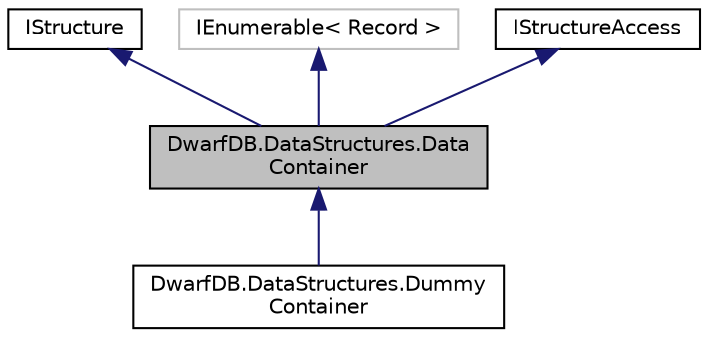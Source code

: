 digraph "DwarfDB.DataStructures.DataContainer"
{
  edge [fontname="Helvetica",fontsize="10",labelfontname="Helvetica",labelfontsize="10"];
  node [fontname="Helvetica",fontsize="10",shape=record];
  Node1 [label="DwarfDB.DataStructures.Data\lContainer",height=0.2,width=0.4,color="black", fillcolor="grey75", style="filled", fontcolor="black"];
  Node2 -> Node1 [dir="back",color="midnightblue",fontsize="10",style="solid",fontname="Helvetica"];
  Node2 [label="IStructure",height=0.2,width=0.4,color="black", fillcolor="white", style="filled",URL="$interface_dwarf_d_b_1_1_data_structures_1_1_i_structure.html",tooltip="An interface for DwarfDB data structures, such as: DataContainer and Record "];
  Node3 -> Node1 [dir="back",color="midnightblue",fontsize="10",style="solid",fontname="Helvetica"];
  Node3 [label="IEnumerable\< Record \>",height=0.2,width=0.4,color="grey75", fillcolor="white", style="filled"];
  Node4 -> Node1 [dir="back",color="midnightblue",fontsize="10",style="solid",fontname="Helvetica"];
  Node4 [label="IStructureAccess",height=0.2,width=0.4,color="black", fillcolor="white", style="filled",URL="$interface_dwarf_d_b_1_1_data_structures_1_1_i_structure_access.html",tooltip="Description of IStructureAccess. "];
  Node1 -> Node5 [dir="back",color="midnightblue",fontsize="10",style="solid",fontname="Helvetica"];
  Node5 [label="DwarfDB.DataStructures.Dummy\lContainer",height=0.2,width=0.4,color="black", fillcolor="white", style="filled",URL="$class_dwarf_d_b_1_1_data_structures_1_1_dummy_container.html",tooltip="DummyContainer class - it&#39;s class for using instead of NULL "];
}
